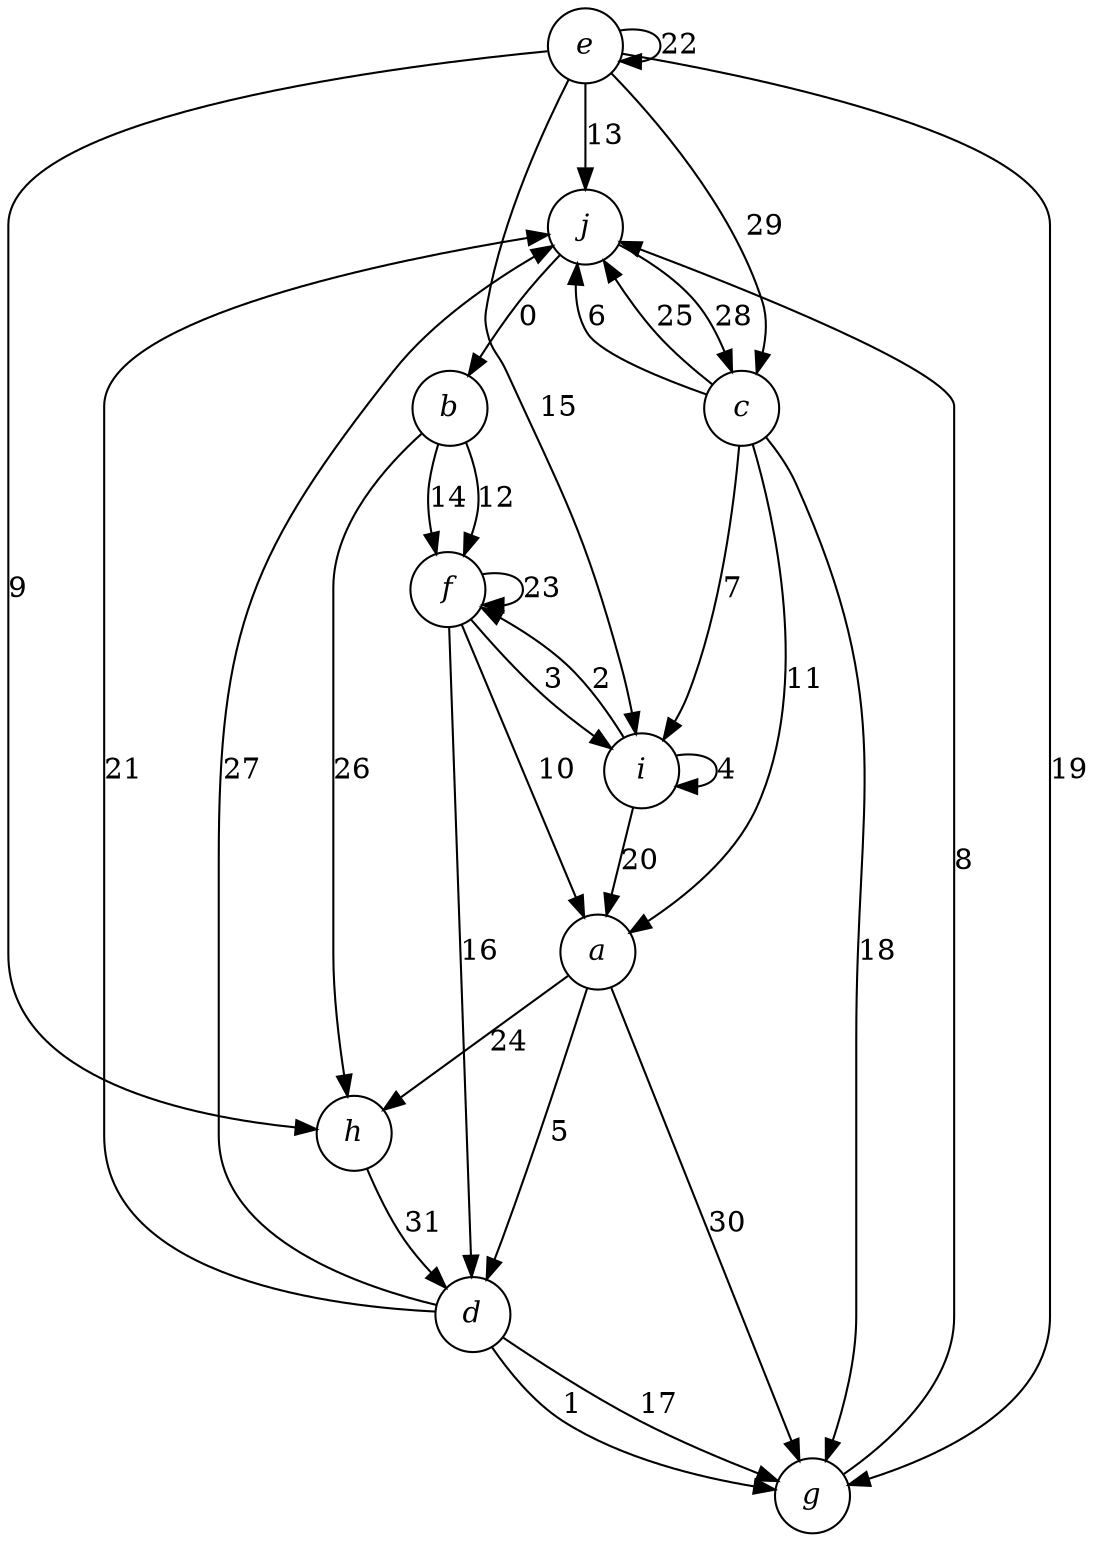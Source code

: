 digraph "First test" {
  node [shape=circle fontname="Times-Italic"]
  j -> b [label=0]
  d -> g [label=1]
  i -> f [label=2]
  f -> i [label=3]
  i -> i [label=4]
  a -> d [label=5]
  c -> j [label=6]
  c -> i [label=7]
  g -> j [label=8]
  e -> h [label=9]
  f -> a [label=10]
  c -> a [label=11]
  b -> f [label=12]
  e -> j [label=13]
  b -> f [label=14]
  e -> i [label=15]
  f -> d [label=16]
  d -> g [label=17]
  c -> g [label=18]
  e -> g [label=19]
  i -> a [label=20]
  d -> j [label=21]
  e -> e [label=22]
  f -> f [label=23]
  a -> h [label=24]
  c -> j [label=25]
  b -> h [label=26]
  d -> j [label=27]
  j -> c [label=28]
  e -> c [label=29]
  a -> g [label=30]
  h -> d [label=31]
}
